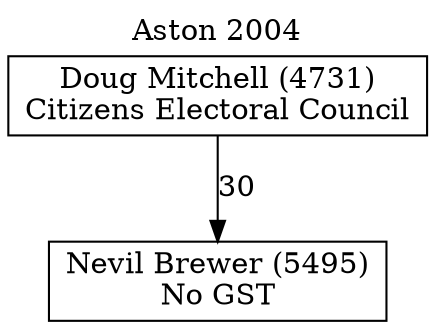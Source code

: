// House preference flow
digraph "Nevil Brewer (5495)_Aston_2004" {
	graph [label="Aston 2004" labelloc=t mclimit=10]
	node [shape=box]
	"Nevil Brewer (5495)" [label="Nevil Brewer (5495)
No GST"]
	"Doug Mitchell (4731)" [label="Doug Mitchell (4731)
Citizens Electoral Council"]
	"Doug Mitchell (4731)" -> "Nevil Brewer (5495)" [label=30]
}
